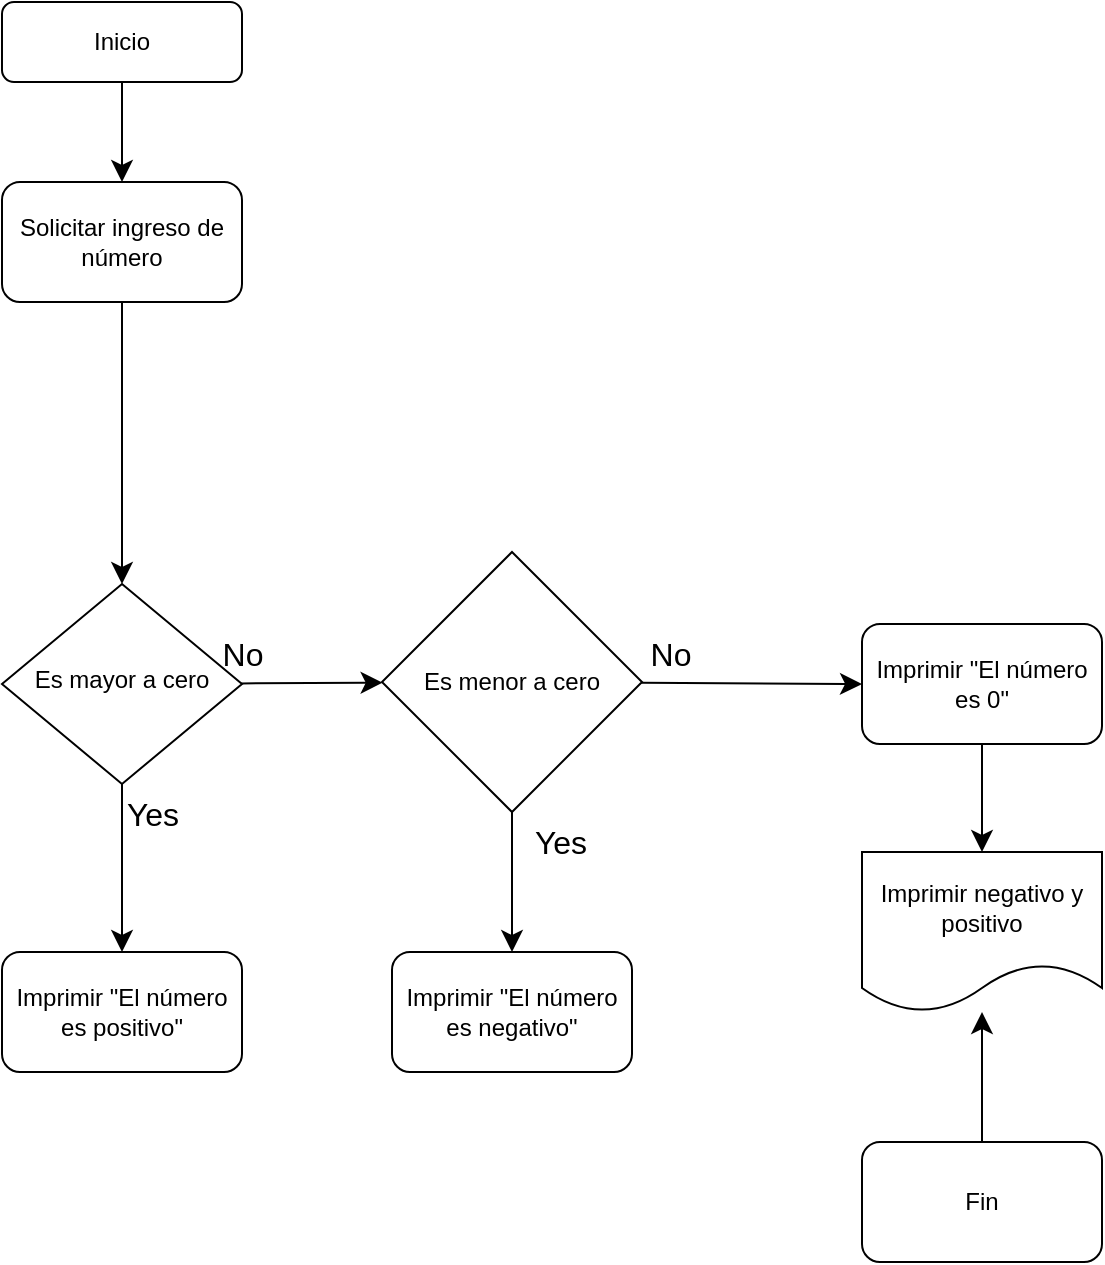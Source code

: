 <mxfile version="26.2.13">
  <diagram id="C5RBs43oDa-KdzZeNtuy" name="Page-1">
    <mxGraphModel dx="443" dy="851" grid="1" gridSize="10" guides="1" tooltips="1" connect="1" arrows="1" fold="1" page="1" pageScale="1" pageWidth="827" pageHeight="1169" math="0" shadow="0">
      <root>
        <mxCell id="WIyWlLk6GJQsqaUBKTNV-0" />
        <mxCell id="WIyWlLk6GJQsqaUBKTNV-1" parent="WIyWlLk6GJQsqaUBKTNV-0" />
        <mxCell id="kwxghh_ln7Aoeq3JB2w9-1" value="" style="edgeStyle=none;curved=1;rounded=0;orthogonalLoop=1;jettySize=auto;html=1;fontSize=12;startSize=8;endSize=8;" edge="1" parent="WIyWlLk6GJQsqaUBKTNV-1" source="WIyWlLk6GJQsqaUBKTNV-3" target="kwxghh_ln7Aoeq3JB2w9-0">
          <mxGeometry relative="1" as="geometry" />
        </mxCell>
        <mxCell id="WIyWlLk6GJQsqaUBKTNV-3" value="Inicio" style="rounded=1;whiteSpace=wrap;html=1;fontSize=12;glass=0;strokeWidth=1;shadow=0;" parent="WIyWlLk6GJQsqaUBKTNV-1" vertex="1">
          <mxGeometry x="160" y="80" width="120" height="40" as="geometry" />
        </mxCell>
        <mxCell id="kwxghh_ln7Aoeq3JB2w9-3" value="" style="edgeStyle=none;curved=1;rounded=0;orthogonalLoop=1;jettySize=auto;html=1;fontSize=12;startSize=8;endSize=8;" edge="1" parent="WIyWlLk6GJQsqaUBKTNV-1" source="WIyWlLk6GJQsqaUBKTNV-6" target="kwxghh_ln7Aoeq3JB2w9-2">
          <mxGeometry relative="1" as="geometry" />
        </mxCell>
        <mxCell id="kwxghh_ln7Aoeq3JB2w9-5" value="" style="edgeStyle=none;curved=1;rounded=0;orthogonalLoop=1;jettySize=auto;html=1;fontSize=12;startSize=8;endSize=8;" edge="1" parent="WIyWlLk6GJQsqaUBKTNV-1" source="WIyWlLk6GJQsqaUBKTNV-6" target="kwxghh_ln7Aoeq3JB2w9-4">
          <mxGeometry relative="1" as="geometry" />
        </mxCell>
        <mxCell id="WIyWlLk6GJQsqaUBKTNV-6" value="Es mayor a cero" style="rhombus;whiteSpace=wrap;html=1;shadow=0;fontFamily=Helvetica;fontSize=12;align=center;strokeWidth=1;spacing=6;spacingTop=-4;" parent="WIyWlLk6GJQsqaUBKTNV-1" vertex="1">
          <mxGeometry x="160" y="371" width="120" height="100" as="geometry" />
        </mxCell>
        <mxCell id="kwxghh_ln7Aoeq3JB2w9-15" value="" style="edgeStyle=none;curved=1;rounded=0;orthogonalLoop=1;jettySize=auto;html=1;fontSize=12;startSize=8;endSize=8;" edge="1" parent="WIyWlLk6GJQsqaUBKTNV-1" source="kwxghh_ln7Aoeq3JB2w9-0" target="WIyWlLk6GJQsqaUBKTNV-6">
          <mxGeometry relative="1" as="geometry" />
        </mxCell>
        <mxCell id="kwxghh_ln7Aoeq3JB2w9-0" value="Solicitar ingreso de número" style="rounded=1;whiteSpace=wrap;html=1;" vertex="1" parent="WIyWlLk6GJQsqaUBKTNV-1">
          <mxGeometry x="160" y="170" width="120" height="60" as="geometry" />
        </mxCell>
        <mxCell id="kwxghh_ln7Aoeq3JB2w9-2" value="Imprimir &quot;El número es positivo&quot;" style="rounded=1;whiteSpace=wrap;html=1;" vertex="1" parent="WIyWlLk6GJQsqaUBKTNV-1">
          <mxGeometry x="160" y="555" width="120" height="60" as="geometry" />
        </mxCell>
        <mxCell id="kwxghh_ln7Aoeq3JB2w9-10" value="" style="edgeStyle=none;curved=1;rounded=0;orthogonalLoop=1;jettySize=auto;html=1;fontSize=12;startSize=8;endSize=8;" edge="1" parent="WIyWlLk6GJQsqaUBKTNV-1" source="kwxghh_ln7Aoeq3JB2w9-4" target="kwxghh_ln7Aoeq3JB2w9-9">
          <mxGeometry relative="1" as="geometry" />
        </mxCell>
        <mxCell id="kwxghh_ln7Aoeq3JB2w9-12" value="" style="edgeStyle=none;curved=1;rounded=0;orthogonalLoop=1;jettySize=auto;html=1;fontSize=12;startSize=8;endSize=8;entryX=0;entryY=0.5;entryDx=0;entryDy=0;" edge="1" parent="WIyWlLk6GJQsqaUBKTNV-1" source="kwxghh_ln7Aoeq3JB2w9-4" target="kwxghh_ln7Aoeq3JB2w9-14">
          <mxGeometry relative="1" as="geometry">
            <mxPoint x="581.458" y="423.542" as="targetPoint" />
          </mxGeometry>
        </mxCell>
        <mxCell id="kwxghh_ln7Aoeq3JB2w9-4" value="Es menor a cero" style="rhombus;whiteSpace=wrap;html=1;" vertex="1" parent="WIyWlLk6GJQsqaUBKTNV-1">
          <mxGeometry x="350" y="355" width="130" height="130" as="geometry" />
        </mxCell>
        <mxCell id="kwxghh_ln7Aoeq3JB2w9-6" value="No" style="text;html=1;align=center;verticalAlign=middle;resizable=0;points=[];autosize=1;strokeColor=none;fillColor=none;fontSize=16;" vertex="1" parent="WIyWlLk6GJQsqaUBKTNV-1">
          <mxGeometry x="260" y="391" width="40" height="30" as="geometry" />
        </mxCell>
        <mxCell id="kwxghh_ln7Aoeq3JB2w9-7" value="Yes" style="text;html=1;align=center;verticalAlign=middle;resizable=0;points=[];autosize=1;strokeColor=none;fillColor=none;fontSize=16;" vertex="1" parent="WIyWlLk6GJQsqaUBKTNV-1">
          <mxGeometry x="210" y="471" width="50" height="30" as="geometry" />
        </mxCell>
        <mxCell id="kwxghh_ln7Aoeq3JB2w9-9" value="Imprimir &quot;El número es negativo&quot;" style="rounded=1;whiteSpace=wrap;html=1;" vertex="1" parent="WIyWlLk6GJQsqaUBKTNV-1">
          <mxGeometry x="355" y="555" width="120" height="60" as="geometry" />
        </mxCell>
        <mxCell id="kwxghh_ln7Aoeq3JB2w9-13" value="No" style="text;html=1;align=center;verticalAlign=middle;resizable=0;points=[];autosize=1;strokeColor=none;fillColor=none;fontSize=16;" vertex="1" parent="WIyWlLk6GJQsqaUBKTNV-1">
          <mxGeometry x="474" y="391" width="40" height="30" as="geometry" />
        </mxCell>
        <mxCell id="kwxghh_ln7Aoeq3JB2w9-20" value="" style="edgeStyle=none;curved=1;rounded=0;orthogonalLoop=1;jettySize=auto;html=1;fontSize=12;startSize=8;endSize=8;" edge="1" parent="WIyWlLk6GJQsqaUBKTNV-1" source="kwxghh_ln7Aoeq3JB2w9-14" target="kwxghh_ln7Aoeq3JB2w9-17">
          <mxGeometry relative="1" as="geometry" />
        </mxCell>
        <mxCell id="kwxghh_ln7Aoeq3JB2w9-14" value="Imprimir &quot;El número es 0&quot;" style="rounded=1;whiteSpace=wrap;html=1;" vertex="1" parent="WIyWlLk6GJQsqaUBKTNV-1">
          <mxGeometry x="590" y="391" width="120" height="60" as="geometry" />
        </mxCell>
        <mxCell id="kwxghh_ln7Aoeq3JB2w9-16" value="Yes" style="text;html=1;align=center;verticalAlign=middle;resizable=0;points=[];autosize=1;strokeColor=none;fillColor=none;fontSize=16;" vertex="1" parent="WIyWlLk6GJQsqaUBKTNV-1">
          <mxGeometry x="414" y="485" width="50" height="30" as="geometry" />
        </mxCell>
        <mxCell id="kwxghh_ln7Aoeq3JB2w9-17" value="Imprimir negativo y positivo" style="shape=document;whiteSpace=wrap;html=1;boundedLbl=1;" vertex="1" parent="WIyWlLk6GJQsqaUBKTNV-1">
          <mxGeometry x="590" y="505" width="120" height="80" as="geometry" />
        </mxCell>
        <mxCell id="kwxghh_ln7Aoeq3JB2w9-19" value="" style="edgeStyle=none;curved=1;rounded=0;orthogonalLoop=1;jettySize=auto;html=1;fontSize=12;startSize=8;endSize=8;" edge="1" parent="WIyWlLk6GJQsqaUBKTNV-1" source="kwxghh_ln7Aoeq3JB2w9-18" target="kwxghh_ln7Aoeq3JB2w9-17">
          <mxGeometry relative="1" as="geometry" />
        </mxCell>
        <mxCell id="kwxghh_ln7Aoeq3JB2w9-18" value="Fin" style="rounded=1;whiteSpace=wrap;html=1;" vertex="1" parent="WIyWlLk6GJQsqaUBKTNV-1">
          <mxGeometry x="590" y="650" width="120" height="60" as="geometry" />
        </mxCell>
      </root>
    </mxGraphModel>
  </diagram>
</mxfile>
